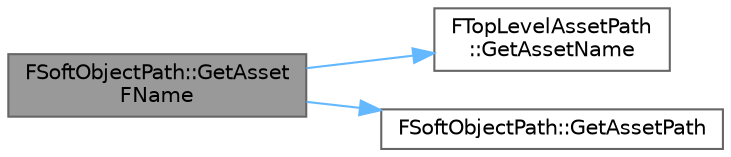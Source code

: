 digraph "FSoftObjectPath::GetAssetFName"
{
 // INTERACTIVE_SVG=YES
 // LATEX_PDF_SIZE
  bgcolor="transparent";
  edge [fontname=Helvetica,fontsize=10,labelfontname=Helvetica,labelfontsize=10];
  node [fontname=Helvetica,fontsize=10,shape=box,height=0.2,width=0.4];
  rankdir="LR";
  Node1 [id="Node000001",label="FSoftObjectPath::GetAsset\lFName",height=0.2,width=0.4,color="gray40", fillcolor="grey60", style="filled", fontcolor="black",tooltip="Returns assetname string, leaving off the /package/path part and sub object."];
  Node1 -> Node2 [id="edge1_Node000001_Node000002",color="steelblue1",style="solid",tooltip=" "];
  Node2 [id="Node000002",label="FTopLevelAssetPath\l::GetAssetName",height=0.2,width=0.4,color="grey40", fillcolor="white", style="filled",URL="$d7/d36/structFTopLevelAssetPath.html#afbce3b4056f42a774594de71621df008",tooltip="Return the asset name part e.g."];
  Node1 -> Node3 [id="edge2_Node000001_Node000003",color="steelblue1",style="solid",tooltip=" "];
  Node3 [id="Node000003",label="FSoftObjectPath::GetAssetPath",height=0.2,width=0.4,color="grey40", fillcolor="white", style="filled",URL="$d7/d47/structFSoftObjectPath.html#a75462e3501d78f6b69338f8aced1ce38",tooltip="Returns the top-level asset part of this path, without the subobject path."];
}
